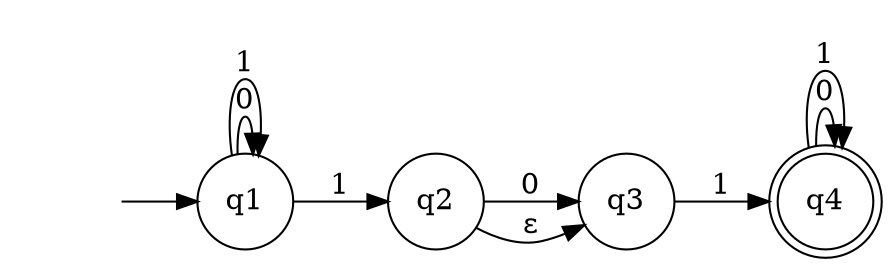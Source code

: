 digraph "NFA Visualization" {
	graph [rankdir=LR]
	"" [label="" shape=plaintext]
	q4 [label=q4 shape=doublecircle]
	q3 [label=q3 shape=circle]
	q1 [label=q1 shape=circle]
	q2 [label=q2 shape=circle]
	"" -> q1 [label=""]
	q1 -> q1 [label=0]
	q1 -> q1 [label=1]
	q1 -> q2 [label=1]
	q2 -> q3 [label=0]
	q2 -> q3 [label="ε"]
	q3 -> q4 [label=1]
	q4 -> q4 [label=0]
	q4 -> q4 [label=1]
}
